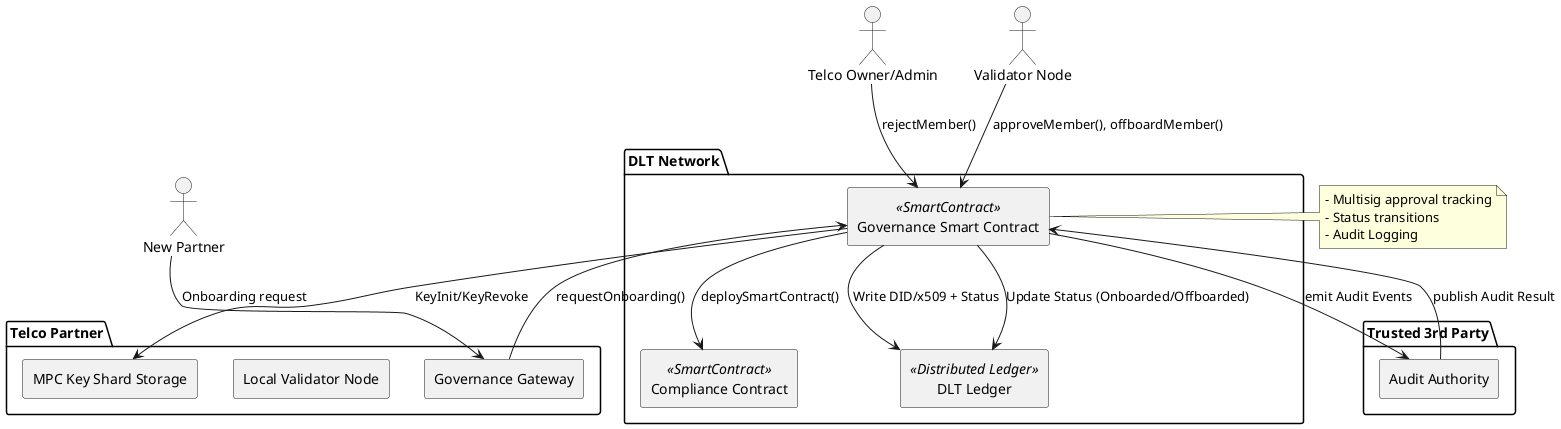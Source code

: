 @startuml
skinparam componentStyle rectangle

package "DLT Network" {
 [Governance Smart Contract] <<SmartContract>>
 [Compliance Contract] <<SmartContract>>
 [DLT Ledger] <<Distributed Ledger>>
}

package "Telco Partner" {
 [Governance Gateway]
 [Local Validator Node]
 [MPC Key Shard Storage]
}

package "Trusted 3rd Party" {
 [Audit Authority]
}

actor "Telco Owner/Admin" as Admin
actor "New Partner" as Partner
actor "Validator Node" as Validator

' Interactions
Partner --> [Governance Gateway] : Onboarding request
[Governance Gateway] --> [Governance Smart Contract] : requestOnboarding()

Validator --> [Governance Smart Contract] : approveMember(), offboardMember()
[Governance Smart Contract] --> [DLT Ledger] : Write DID/x509 + Status

[Governance Smart Contract] --> [Compliance Contract] : deploySmartContract()
[Governance Smart Contract] --> [MPC Key Shard Storage] : KeyInit/KeyRevoke

[Governance Smart Contract] --> [Audit Authority] : emit Audit Events
[Audit Authority] --> [Governance Smart Contract] : publish Audit Result

Admin --> [Governance Smart Contract] : rejectMember()

[Governance Smart Contract] --> [DLT Ledger] : Update Status (Onboarded/Offboarded)

note right of [Governance Smart Contract]
  - Multisig approval tracking
  - Status transitions
  - Audit Logging
end note

@enduml
